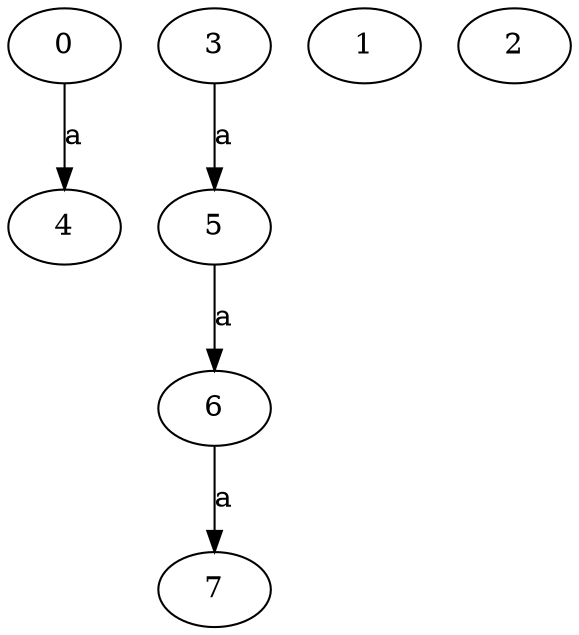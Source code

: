 strict digraph  {
4;
5;
6;
7;
0;
1;
2;
3;
5 -> 6  [label=a];
6 -> 7  [label=a];
0 -> 4  [label=a];
3 -> 5  [label=a];
}
